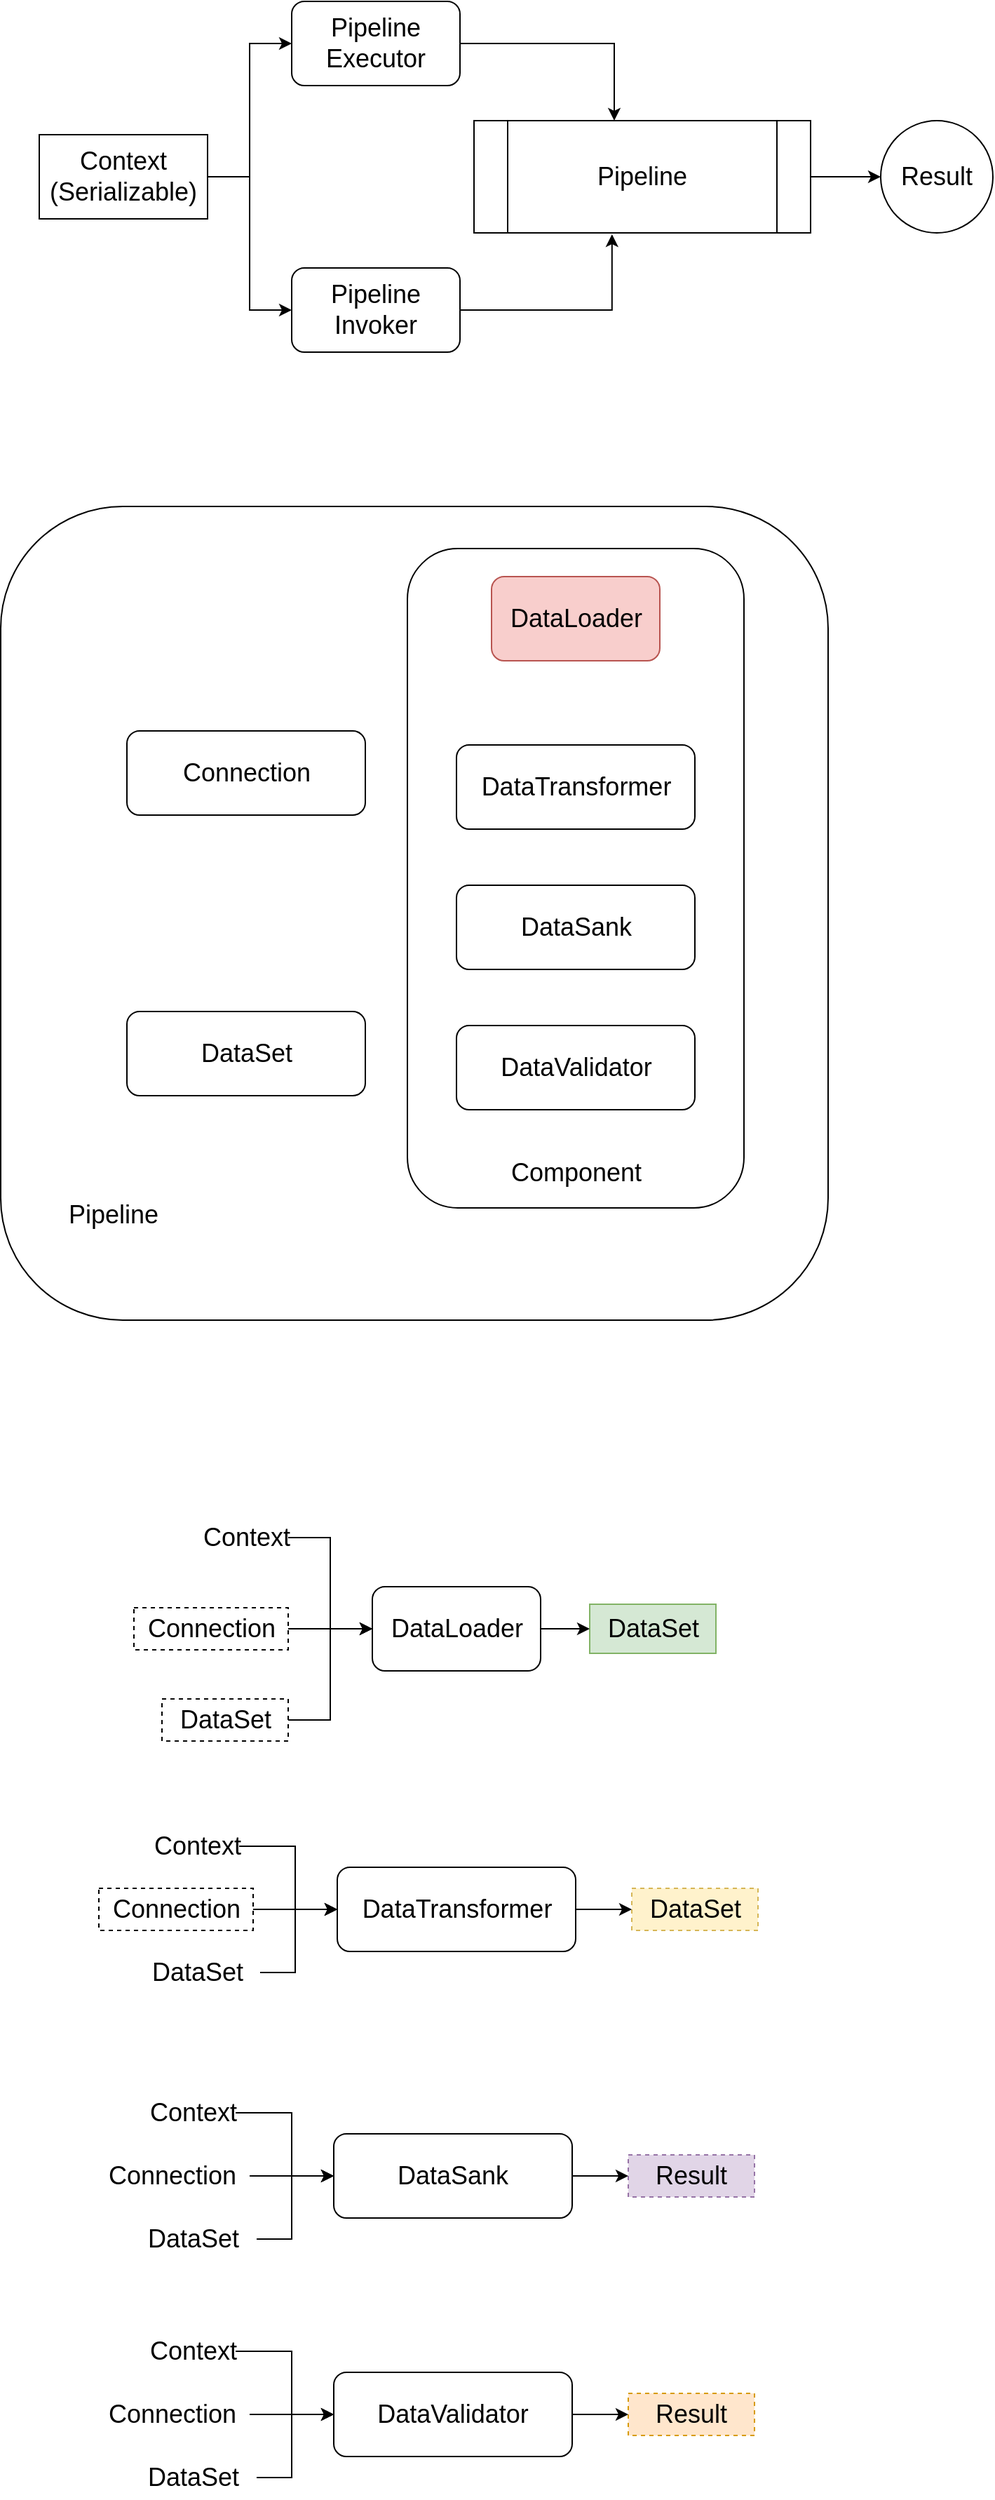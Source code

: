 <mxfile version="20.5.3" type="github">
  <diagram id="ESfHzFhIp8_Np-J2azcc" name="Page-1">
    <mxGraphModel dx="2066" dy="1153" grid="1" gridSize="10" guides="1" tooltips="1" connect="1" arrows="1" fold="1" page="1" pageScale="1" pageWidth="850" pageHeight="1100" math="0" shadow="0">
      <root>
        <mxCell id="0" />
        <mxCell id="1" parent="0" />
        <mxCell id="DQuGTHQYeRv185xnL4Ju-9" style="edgeStyle=orthogonalEdgeStyle;rounded=0;orthogonalLoop=1;jettySize=auto;html=1;fontSize=18;" edge="1" parent="1" source="uScZJCT3d9wsoi-lr6Ei-2" target="DQuGTHQYeRv185xnL4Ju-8">
          <mxGeometry relative="1" as="geometry" />
        </mxCell>
        <mxCell id="uScZJCT3d9wsoi-lr6Ei-2" value="Pipeline" style="shape=process;whiteSpace=wrap;html=1;backgroundOutline=1;fontSize=18;" parent="1" vertex="1">
          <mxGeometry x="420" y="145" width="240" height="80" as="geometry" />
        </mxCell>
        <mxCell id="DQuGTHQYeRv185xnL4Ju-3" style="edgeStyle=orthogonalEdgeStyle;rounded=0;orthogonalLoop=1;jettySize=auto;html=1;fontSize=18;" edge="1" parent="1" source="DQuGTHQYeRv185xnL4Ju-1" target="uScZJCT3d9wsoi-lr6Ei-2">
          <mxGeometry relative="1" as="geometry">
            <Array as="points">
              <mxPoint x="520" y="90" />
            </Array>
          </mxGeometry>
        </mxCell>
        <mxCell id="DQuGTHQYeRv185xnL4Ju-1" value="Pipeline&lt;br&gt;Executor" style="rounded=1;whiteSpace=wrap;html=1;fontSize=18;" vertex="1" parent="1">
          <mxGeometry x="290" y="60" width="120" height="60" as="geometry" />
        </mxCell>
        <mxCell id="DQuGTHQYeRv185xnL4Ju-4" style="edgeStyle=orthogonalEdgeStyle;rounded=0;orthogonalLoop=1;jettySize=auto;html=1;entryX=0.41;entryY=1.013;entryDx=0;entryDy=0;fontSize=18;entryPerimeter=0;" edge="1" parent="1" source="DQuGTHQYeRv185xnL4Ju-2" target="uScZJCT3d9wsoi-lr6Ei-2">
          <mxGeometry relative="1" as="geometry" />
        </mxCell>
        <mxCell id="DQuGTHQYeRv185xnL4Ju-2" value="Pipeline&lt;br&gt;Invoker" style="rounded=1;whiteSpace=wrap;html=1;fontSize=18;" vertex="1" parent="1">
          <mxGeometry x="290" y="250" width="120" height="60" as="geometry" />
        </mxCell>
        <mxCell id="DQuGTHQYeRv185xnL4Ju-6" style="edgeStyle=orthogonalEdgeStyle;rounded=0;orthogonalLoop=1;jettySize=auto;html=1;entryX=0;entryY=0.5;entryDx=0;entryDy=0;fontSize=18;" edge="1" parent="1" source="DQuGTHQYeRv185xnL4Ju-5" target="DQuGTHQYeRv185xnL4Ju-1">
          <mxGeometry relative="1" as="geometry" />
        </mxCell>
        <mxCell id="DQuGTHQYeRv185xnL4Ju-7" style="edgeStyle=orthogonalEdgeStyle;rounded=0;orthogonalLoop=1;jettySize=auto;html=1;entryX=0;entryY=0.5;entryDx=0;entryDy=0;fontSize=18;" edge="1" parent="1" source="DQuGTHQYeRv185xnL4Ju-5" target="DQuGTHQYeRv185xnL4Ju-2">
          <mxGeometry relative="1" as="geometry" />
        </mxCell>
        <mxCell id="DQuGTHQYeRv185xnL4Ju-5" value="Context&lt;br&gt;(Serializable)" style="rounded=0;whiteSpace=wrap;html=1;fontSize=18;" vertex="1" parent="1">
          <mxGeometry x="110" y="155" width="120" height="60" as="geometry" />
        </mxCell>
        <mxCell id="DQuGTHQYeRv185xnL4Ju-8" value="Result" style="ellipse;whiteSpace=wrap;html=1;aspect=fixed;fontSize=18;" vertex="1" parent="1">
          <mxGeometry x="710" y="145" width="80" height="80" as="geometry" />
        </mxCell>
        <mxCell id="DQuGTHQYeRv185xnL4Ju-48" value="" style="group" vertex="1" connectable="0" parent="1">
          <mxGeometry x="177.5" y="1140" width="415" height="160" as="geometry" />
        </mxCell>
        <mxCell id="DQuGTHQYeRv185xnL4Ju-36" value="DataLoader" style="rounded=1;whiteSpace=wrap;html=1;fontSize=18;fillColor=none;" vertex="1" parent="DQuGTHQYeRv185xnL4Ju-48">
          <mxGeometry x="170" y="50" width="120" height="60" as="geometry" />
        </mxCell>
        <mxCell id="DQuGTHQYeRv185xnL4Ju-39" style="edgeStyle=orthogonalEdgeStyle;rounded=0;orthogonalLoop=1;jettySize=auto;html=1;entryX=0;entryY=0.5;entryDx=0;entryDy=0;fontSize=18;" edge="1" parent="DQuGTHQYeRv185xnL4Ju-48" source="DQuGTHQYeRv185xnL4Ju-37" target="DQuGTHQYeRv185xnL4Ju-36">
          <mxGeometry relative="1" as="geometry" />
        </mxCell>
        <mxCell id="DQuGTHQYeRv185xnL4Ju-37" value="Context" style="text;html=1;strokeColor=none;fillColor=none;align=center;verticalAlign=middle;whiteSpace=wrap;rounded=0;fontSize=18;" vertex="1" parent="DQuGTHQYeRv185xnL4Ju-48">
          <mxGeometry x="50" width="60" height="30" as="geometry" />
        </mxCell>
        <mxCell id="DQuGTHQYeRv185xnL4Ju-40" style="edgeStyle=orthogonalEdgeStyle;rounded=0;orthogonalLoop=1;jettySize=auto;html=1;entryX=0;entryY=0.5;entryDx=0;entryDy=0;fontSize=18;" edge="1" parent="DQuGTHQYeRv185xnL4Ju-48" source="DQuGTHQYeRv185xnL4Ju-38" target="DQuGTHQYeRv185xnL4Ju-36">
          <mxGeometry relative="1" as="geometry" />
        </mxCell>
        <mxCell id="DQuGTHQYeRv185xnL4Ju-38" value="DataSet" style="text;html=1;strokeColor=default;fillColor=none;align=center;verticalAlign=middle;whiteSpace=wrap;rounded=0;fontSize=18;dashed=1;" vertex="1" parent="DQuGTHQYeRv185xnL4Ju-48">
          <mxGeometry x="20" y="130" width="90" height="30" as="geometry" />
        </mxCell>
        <mxCell id="DQuGTHQYeRv185xnL4Ju-41" value="DataSet" style="text;html=1;strokeColor=#82b366;fillColor=#d5e8d4;align=center;verticalAlign=middle;whiteSpace=wrap;rounded=0;fontSize=18;" vertex="1" parent="DQuGTHQYeRv185xnL4Ju-48">
          <mxGeometry x="325" y="62.5" width="90" height="35" as="geometry" />
        </mxCell>
        <mxCell id="DQuGTHQYeRv185xnL4Ju-42" style="rounded=0;orthogonalLoop=1;jettySize=auto;html=1;fontSize=18;" edge="1" parent="DQuGTHQYeRv185xnL4Ju-48" source="DQuGTHQYeRv185xnL4Ju-36" target="DQuGTHQYeRv185xnL4Ju-41">
          <mxGeometry relative="1" as="geometry" />
        </mxCell>
        <mxCell id="DQuGTHQYeRv185xnL4Ju-44" style="edgeStyle=orthogonalEdgeStyle;rounded=0;orthogonalLoop=1;jettySize=auto;html=1;entryX=0;entryY=0.5;entryDx=0;entryDy=0;fontSize=18;" edge="1" parent="DQuGTHQYeRv185xnL4Ju-48" source="DQuGTHQYeRv185xnL4Ju-43" target="DQuGTHQYeRv185xnL4Ju-36">
          <mxGeometry relative="1" as="geometry" />
        </mxCell>
        <mxCell id="DQuGTHQYeRv185xnL4Ju-43" value="Connection" style="text;html=1;strokeColor=default;fillColor=none;align=center;verticalAlign=middle;whiteSpace=wrap;rounded=0;fontSize=18;dashed=1;" vertex="1" parent="DQuGTHQYeRv185xnL4Ju-48">
          <mxGeometry y="65" width="110" height="30" as="geometry" />
        </mxCell>
        <mxCell id="DQuGTHQYeRv185xnL4Ju-80" value="" style="group" vertex="1" connectable="0" parent="1">
          <mxGeometry x="152.5" y="1360" width="470" height="120" as="geometry" />
        </mxCell>
        <mxCell id="DQuGTHQYeRv185xnL4Ju-47" value="DataTransformer" style="rounded=1;whiteSpace=wrap;html=1;fontSize=18;fillColor=none;" vertex="1" parent="DQuGTHQYeRv185xnL4Ju-80">
          <mxGeometry x="170" y="30" width="170" height="60" as="geometry" />
        </mxCell>
        <mxCell id="DQuGTHQYeRv185xnL4Ju-62" style="edgeStyle=orthogonalEdgeStyle;rounded=0;orthogonalLoop=1;jettySize=auto;html=1;entryX=0;entryY=0.5;entryDx=0;entryDy=0;fontSize=18;" edge="1" parent="DQuGTHQYeRv185xnL4Ju-80" source="DQuGTHQYeRv185xnL4Ju-49" target="DQuGTHQYeRv185xnL4Ju-47">
          <mxGeometry relative="1" as="geometry">
            <Array as="points">
              <mxPoint x="140" y="15" />
              <mxPoint x="140" y="60" />
            </Array>
          </mxGeometry>
        </mxCell>
        <mxCell id="DQuGTHQYeRv185xnL4Ju-49" value="Context" style="text;html=1;strokeColor=none;fillColor=none;align=center;verticalAlign=middle;whiteSpace=wrap;rounded=0;fontSize=18;" vertex="1" parent="DQuGTHQYeRv185xnL4Ju-80">
          <mxGeometry x="40" width="60" height="30" as="geometry" />
        </mxCell>
        <mxCell id="DQuGTHQYeRv185xnL4Ju-79" style="edgeStyle=orthogonalEdgeStyle;rounded=0;orthogonalLoop=1;jettySize=auto;html=1;entryX=0;entryY=0.5;entryDx=0;entryDy=0;fontSize=18;" edge="1" parent="DQuGTHQYeRv185xnL4Ju-80" source="DQuGTHQYeRv185xnL4Ju-60" target="DQuGTHQYeRv185xnL4Ju-47">
          <mxGeometry relative="1" as="geometry">
            <Array as="points">
              <mxPoint x="140" y="105" />
              <mxPoint x="140" y="60" />
            </Array>
          </mxGeometry>
        </mxCell>
        <mxCell id="DQuGTHQYeRv185xnL4Ju-60" value="DataSet" style="text;html=1;strokeColor=none;fillColor=none;align=center;verticalAlign=middle;whiteSpace=wrap;rounded=0;fontSize=18;dashed=1;" vertex="1" parent="DQuGTHQYeRv185xnL4Ju-80">
          <mxGeometry x="25" y="90" width="90" height="30" as="geometry" />
        </mxCell>
        <mxCell id="DQuGTHQYeRv185xnL4Ju-64" value="DataSet" style="text;html=1;strokeColor=#d6b656;fillColor=#fff2cc;align=center;verticalAlign=middle;whiteSpace=wrap;rounded=0;fontSize=18;dashed=1;" vertex="1" parent="DQuGTHQYeRv185xnL4Ju-80">
          <mxGeometry x="380" y="45" width="90" height="30" as="geometry" />
        </mxCell>
        <mxCell id="DQuGTHQYeRv185xnL4Ju-65" style="edgeStyle=orthogonalEdgeStyle;rounded=0;orthogonalLoop=1;jettySize=auto;html=1;fontSize=18;" edge="1" parent="DQuGTHQYeRv185xnL4Ju-80" source="DQuGTHQYeRv185xnL4Ju-47" target="DQuGTHQYeRv185xnL4Ju-64">
          <mxGeometry relative="1" as="geometry" />
        </mxCell>
        <mxCell id="DQuGTHQYeRv185xnL4Ju-77" style="edgeStyle=orthogonalEdgeStyle;rounded=0;orthogonalLoop=1;jettySize=auto;html=1;entryX=0;entryY=0.5;entryDx=0;entryDy=0;fontSize=18;" edge="1" parent="DQuGTHQYeRv185xnL4Ju-80" source="DQuGTHQYeRv185xnL4Ju-76" target="DQuGTHQYeRv185xnL4Ju-47">
          <mxGeometry relative="1" as="geometry" />
        </mxCell>
        <mxCell id="DQuGTHQYeRv185xnL4Ju-76" value="Connection" style="text;html=1;strokeColor=default;fillColor=none;align=center;verticalAlign=middle;whiteSpace=wrap;rounded=0;fontSize=18;dashed=1;" vertex="1" parent="DQuGTHQYeRv185xnL4Ju-80">
          <mxGeometry y="45" width="110" height="30" as="geometry" />
        </mxCell>
        <mxCell id="DQuGTHQYeRv185xnL4Ju-81" value="" style="group" vertex="1" connectable="0" parent="1">
          <mxGeometry x="82.5" y="420" width="590" height="580" as="geometry" />
        </mxCell>
        <mxCell id="DQuGTHQYeRv185xnL4Ju-31" value="" style="rounded=1;whiteSpace=wrap;html=1;fontSize=18;fillColor=none;" vertex="1" parent="DQuGTHQYeRv185xnL4Ju-81">
          <mxGeometry width="590" height="580" as="geometry" />
        </mxCell>
        <mxCell id="DQuGTHQYeRv185xnL4Ju-26" value="Connection" style="rounded=1;whiteSpace=wrap;html=1;fontSize=18;" vertex="1" parent="DQuGTHQYeRv185xnL4Ju-81">
          <mxGeometry x="90" y="160" width="170" height="60" as="geometry" />
        </mxCell>
        <mxCell id="DQuGTHQYeRv185xnL4Ju-29" value="DataSet" style="rounded=1;whiteSpace=wrap;html=1;fontSize=18;" vertex="1" parent="DQuGTHQYeRv185xnL4Ju-81">
          <mxGeometry x="90" y="360" width="170" height="60" as="geometry" />
        </mxCell>
        <mxCell id="DQuGTHQYeRv185xnL4Ju-33" value="Pipeline" style="text;html=1;strokeColor=none;fillColor=none;align=center;verticalAlign=middle;whiteSpace=wrap;rounded=0;fontSize=18;" vertex="1" parent="DQuGTHQYeRv185xnL4Ju-81">
          <mxGeometry x="50" y="490" width="60" height="30" as="geometry" />
        </mxCell>
        <mxCell id="DQuGTHQYeRv185xnL4Ju-24" value="" style="rounded=1;whiteSpace=wrap;html=1;fontSize=18;fillColor=none;movable=1;resizable=1;rotatable=1;deletable=1;editable=1;connectable=1;" vertex="1" parent="DQuGTHQYeRv185xnL4Ju-81">
          <mxGeometry x="290" y="30" width="240" height="470" as="geometry" />
        </mxCell>
        <mxCell id="DQuGTHQYeRv185xnL4Ju-11" value="DataTransformer" style="rounded=1;whiteSpace=wrap;html=1;fontSize=18;movable=1;resizable=1;rotatable=1;deletable=1;editable=1;connectable=1;" vertex="1" parent="DQuGTHQYeRv185xnL4Ju-81">
          <mxGeometry x="325" y="170" width="170" height="60" as="geometry" />
        </mxCell>
        <mxCell id="DQuGTHQYeRv185xnL4Ju-16" value="DataLoader" style="rounded=1;whiteSpace=wrap;html=1;fontSize=18;fillColor=#f8cecc;strokeColor=#b85450;movable=1;resizable=1;rotatable=1;deletable=1;editable=1;connectable=1;" vertex="1" parent="DQuGTHQYeRv185xnL4Ju-81">
          <mxGeometry x="350" y="50" width="120" height="60" as="geometry" />
        </mxCell>
        <mxCell id="DQuGTHQYeRv185xnL4Ju-17" value="DataSank" style="rounded=1;whiteSpace=wrap;html=1;fontSize=18;movable=1;resizable=1;rotatable=1;deletable=1;editable=1;connectable=1;" vertex="1" parent="DQuGTHQYeRv185xnL4Ju-81">
          <mxGeometry x="325" y="270" width="170" height="60" as="geometry" />
        </mxCell>
        <mxCell id="DQuGTHQYeRv185xnL4Ju-18" value="DataValidator" style="rounded=1;whiteSpace=wrap;html=1;fontSize=18;movable=1;resizable=1;rotatable=1;deletable=1;editable=1;connectable=1;" vertex="1" parent="DQuGTHQYeRv185xnL4Ju-81">
          <mxGeometry x="325" y="370" width="170" height="60" as="geometry" />
        </mxCell>
        <mxCell id="DQuGTHQYeRv185xnL4Ju-28" value="Component" style="text;html=1;strokeColor=none;fillColor=none;align=center;verticalAlign=middle;whiteSpace=wrap;rounded=0;fontSize=18;movable=1;resizable=1;rotatable=1;deletable=1;editable=1;connectable=1;" vertex="1" parent="DQuGTHQYeRv185xnL4Ju-81">
          <mxGeometry x="380" y="460" width="60" height="30" as="geometry" />
        </mxCell>
        <mxCell id="DQuGTHQYeRv185xnL4Ju-82" value="" style="group" vertex="1" connectable="0" parent="1">
          <mxGeometry x="150" y="1550" width="470" height="120" as="geometry" />
        </mxCell>
        <mxCell id="DQuGTHQYeRv185xnL4Ju-83" value="DataSank" style="rounded=1;whiteSpace=wrap;html=1;fontSize=18;fillColor=none;" vertex="1" parent="DQuGTHQYeRv185xnL4Ju-82">
          <mxGeometry x="170" y="30" width="170" height="60" as="geometry" />
        </mxCell>
        <mxCell id="DQuGTHQYeRv185xnL4Ju-84" style="edgeStyle=orthogonalEdgeStyle;rounded=0;orthogonalLoop=1;jettySize=auto;html=1;entryX=0;entryY=0.5;entryDx=0;entryDy=0;fontSize=18;" edge="1" parent="DQuGTHQYeRv185xnL4Ju-82" source="DQuGTHQYeRv185xnL4Ju-85" target="DQuGTHQYeRv185xnL4Ju-83">
          <mxGeometry relative="1" as="geometry">
            <Array as="points">
              <mxPoint x="140" y="15" />
              <mxPoint x="140" y="60" />
            </Array>
          </mxGeometry>
        </mxCell>
        <mxCell id="DQuGTHQYeRv185xnL4Ju-85" value="Context" style="text;html=1;strokeColor=none;fillColor=none;align=center;verticalAlign=middle;whiteSpace=wrap;rounded=0;fontSize=18;" vertex="1" parent="DQuGTHQYeRv185xnL4Ju-82">
          <mxGeometry x="40" width="60" height="30" as="geometry" />
        </mxCell>
        <mxCell id="DQuGTHQYeRv185xnL4Ju-86" style="edgeStyle=orthogonalEdgeStyle;rounded=0;orthogonalLoop=1;jettySize=auto;html=1;entryX=0;entryY=0.5;entryDx=0;entryDy=0;fontSize=18;" edge="1" parent="DQuGTHQYeRv185xnL4Ju-82" source="DQuGTHQYeRv185xnL4Ju-87" target="DQuGTHQYeRv185xnL4Ju-83">
          <mxGeometry relative="1" as="geometry">
            <Array as="points">
              <mxPoint x="140" y="105" />
              <mxPoint x="140" y="60" />
            </Array>
          </mxGeometry>
        </mxCell>
        <mxCell id="DQuGTHQYeRv185xnL4Ju-87" value="DataSet" style="text;html=1;strokeColor=none;fillColor=none;align=center;verticalAlign=middle;whiteSpace=wrap;rounded=0;fontSize=18;dashed=1;" vertex="1" parent="DQuGTHQYeRv185xnL4Ju-82">
          <mxGeometry x="25" y="90" width="90" height="30" as="geometry" />
        </mxCell>
        <mxCell id="DQuGTHQYeRv185xnL4Ju-88" value="Result" style="text;html=1;strokeColor=#9673a6;fillColor=#e1d5e7;align=center;verticalAlign=middle;whiteSpace=wrap;rounded=0;fontSize=18;dashed=1;" vertex="1" parent="DQuGTHQYeRv185xnL4Ju-82">
          <mxGeometry x="380" y="45" width="90" height="30" as="geometry" />
        </mxCell>
        <mxCell id="DQuGTHQYeRv185xnL4Ju-89" style="edgeStyle=orthogonalEdgeStyle;rounded=0;orthogonalLoop=1;jettySize=auto;html=1;fontSize=18;" edge="1" parent="DQuGTHQYeRv185xnL4Ju-82" source="DQuGTHQYeRv185xnL4Ju-83" target="DQuGTHQYeRv185xnL4Ju-88">
          <mxGeometry relative="1" as="geometry" />
        </mxCell>
        <mxCell id="DQuGTHQYeRv185xnL4Ju-90" style="edgeStyle=orthogonalEdgeStyle;rounded=0;orthogonalLoop=1;jettySize=auto;html=1;entryX=0;entryY=0.5;entryDx=0;entryDy=0;fontSize=18;" edge="1" parent="DQuGTHQYeRv185xnL4Ju-82" source="DQuGTHQYeRv185xnL4Ju-91" target="DQuGTHQYeRv185xnL4Ju-83">
          <mxGeometry relative="1" as="geometry" />
        </mxCell>
        <mxCell id="DQuGTHQYeRv185xnL4Ju-91" value="Connection" style="text;html=1;strokeColor=none;fillColor=none;align=center;verticalAlign=middle;whiteSpace=wrap;rounded=0;fontSize=18;dashed=1;" vertex="1" parent="DQuGTHQYeRv185xnL4Ju-82">
          <mxGeometry y="45" width="110" height="30" as="geometry" />
        </mxCell>
        <mxCell id="DQuGTHQYeRv185xnL4Ju-92" value="" style="group" vertex="1" connectable="0" parent="1">
          <mxGeometry x="150" y="1720" width="470" height="120" as="geometry" />
        </mxCell>
        <mxCell id="DQuGTHQYeRv185xnL4Ju-93" value="DataValidator" style="rounded=1;whiteSpace=wrap;html=1;fontSize=18;fillColor=none;" vertex="1" parent="DQuGTHQYeRv185xnL4Ju-92">
          <mxGeometry x="170" y="30" width="170" height="60" as="geometry" />
        </mxCell>
        <mxCell id="DQuGTHQYeRv185xnL4Ju-94" style="edgeStyle=orthogonalEdgeStyle;rounded=0;orthogonalLoop=1;jettySize=auto;html=1;entryX=0;entryY=0.5;entryDx=0;entryDy=0;fontSize=18;" edge="1" parent="DQuGTHQYeRv185xnL4Ju-92" source="DQuGTHQYeRv185xnL4Ju-95" target="DQuGTHQYeRv185xnL4Ju-93">
          <mxGeometry relative="1" as="geometry">
            <Array as="points">
              <mxPoint x="140" y="15" />
              <mxPoint x="140" y="60" />
            </Array>
          </mxGeometry>
        </mxCell>
        <mxCell id="DQuGTHQYeRv185xnL4Ju-95" value="Context" style="text;html=1;strokeColor=none;fillColor=none;align=center;verticalAlign=middle;whiteSpace=wrap;rounded=0;fontSize=18;" vertex="1" parent="DQuGTHQYeRv185xnL4Ju-92">
          <mxGeometry x="40" width="60" height="30" as="geometry" />
        </mxCell>
        <mxCell id="DQuGTHQYeRv185xnL4Ju-96" style="edgeStyle=orthogonalEdgeStyle;rounded=0;orthogonalLoop=1;jettySize=auto;html=1;entryX=0;entryY=0.5;entryDx=0;entryDy=0;fontSize=18;" edge="1" parent="DQuGTHQYeRv185xnL4Ju-92" source="DQuGTHQYeRv185xnL4Ju-97" target="DQuGTHQYeRv185xnL4Ju-93">
          <mxGeometry relative="1" as="geometry">
            <Array as="points">
              <mxPoint x="140" y="105" />
              <mxPoint x="140" y="60" />
            </Array>
          </mxGeometry>
        </mxCell>
        <mxCell id="DQuGTHQYeRv185xnL4Ju-97" value="DataSet" style="text;html=1;strokeColor=none;fillColor=none;align=center;verticalAlign=middle;whiteSpace=wrap;rounded=0;fontSize=18;dashed=1;" vertex="1" parent="DQuGTHQYeRv185xnL4Ju-92">
          <mxGeometry x="25" y="90" width="90" height="30" as="geometry" />
        </mxCell>
        <mxCell id="DQuGTHQYeRv185xnL4Ju-98" value="Result" style="text;html=1;strokeColor=#d79b00;fillColor=#ffe6cc;align=center;verticalAlign=middle;whiteSpace=wrap;rounded=0;fontSize=18;dashed=1;" vertex="1" parent="DQuGTHQYeRv185xnL4Ju-92">
          <mxGeometry x="380" y="45" width="90" height="30" as="geometry" />
        </mxCell>
        <mxCell id="DQuGTHQYeRv185xnL4Ju-99" style="edgeStyle=orthogonalEdgeStyle;rounded=0;orthogonalLoop=1;jettySize=auto;html=1;fontSize=18;" edge="1" parent="DQuGTHQYeRv185xnL4Ju-92" source="DQuGTHQYeRv185xnL4Ju-93" target="DQuGTHQYeRv185xnL4Ju-98">
          <mxGeometry relative="1" as="geometry" />
        </mxCell>
        <mxCell id="DQuGTHQYeRv185xnL4Ju-100" style="edgeStyle=orthogonalEdgeStyle;rounded=0;orthogonalLoop=1;jettySize=auto;html=1;entryX=0;entryY=0.5;entryDx=0;entryDy=0;fontSize=18;" edge="1" parent="DQuGTHQYeRv185xnL4Ju-92" source="DQuGTHQYeRv185xnL4Ju-101" target="DQuGTHQYeRv185xnL4Ju-93">
          <mxGeometry relative="1" as="geometry" />
        </mxCell>
        <mxCell id="DQuGTHQYeRv185xnL4Ju-101" value="Connection" style="text;html=1;strokeColor=none;fillColor=none;align=center;verticalAlign=middle;whiteSpace=wrap;rounded=0;fontSize=18;dashed=1;" vertex="1" parent="DQuGTHQYeRv185xnL4Ju-92">
          <mxGeometry y="45" width="110" height="30" as="geometry" />
        </mxCell>
      </root>
    </mxGraphModel>
  </diagram>
</mxfile>
